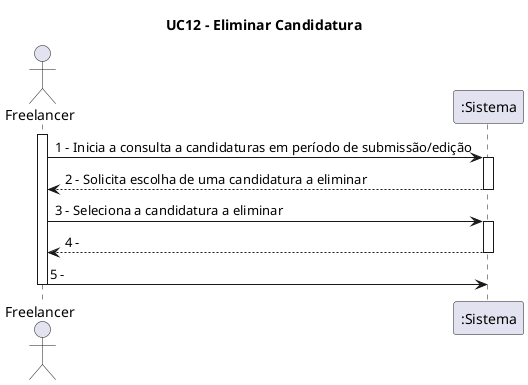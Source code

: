 @startuml
title UC12 - Eliminar Candidatura
actor Freelancer
activate Freelancer
Freelancer -> ":Sistema" : 1 - Inicia a consulta a candidaturas em período de submissão/edição
activate ":Sistema"
":Sistema" --> Freelancer : 2 - Solicita escolha de uma candidatura a eliminar
deactivate ":Sistema"
Freelancer -> ":Sistema" : 3 - Seleciona a candidatura a eliminar
activate ":Sistema"
":Sistema" --> Freelancer : 4 - 
deactivate ":Sistema"
Freelancer -> ":Sistema" : 5 - 
deactivate ":Sistema"
deactivate Freelancer
@enduml